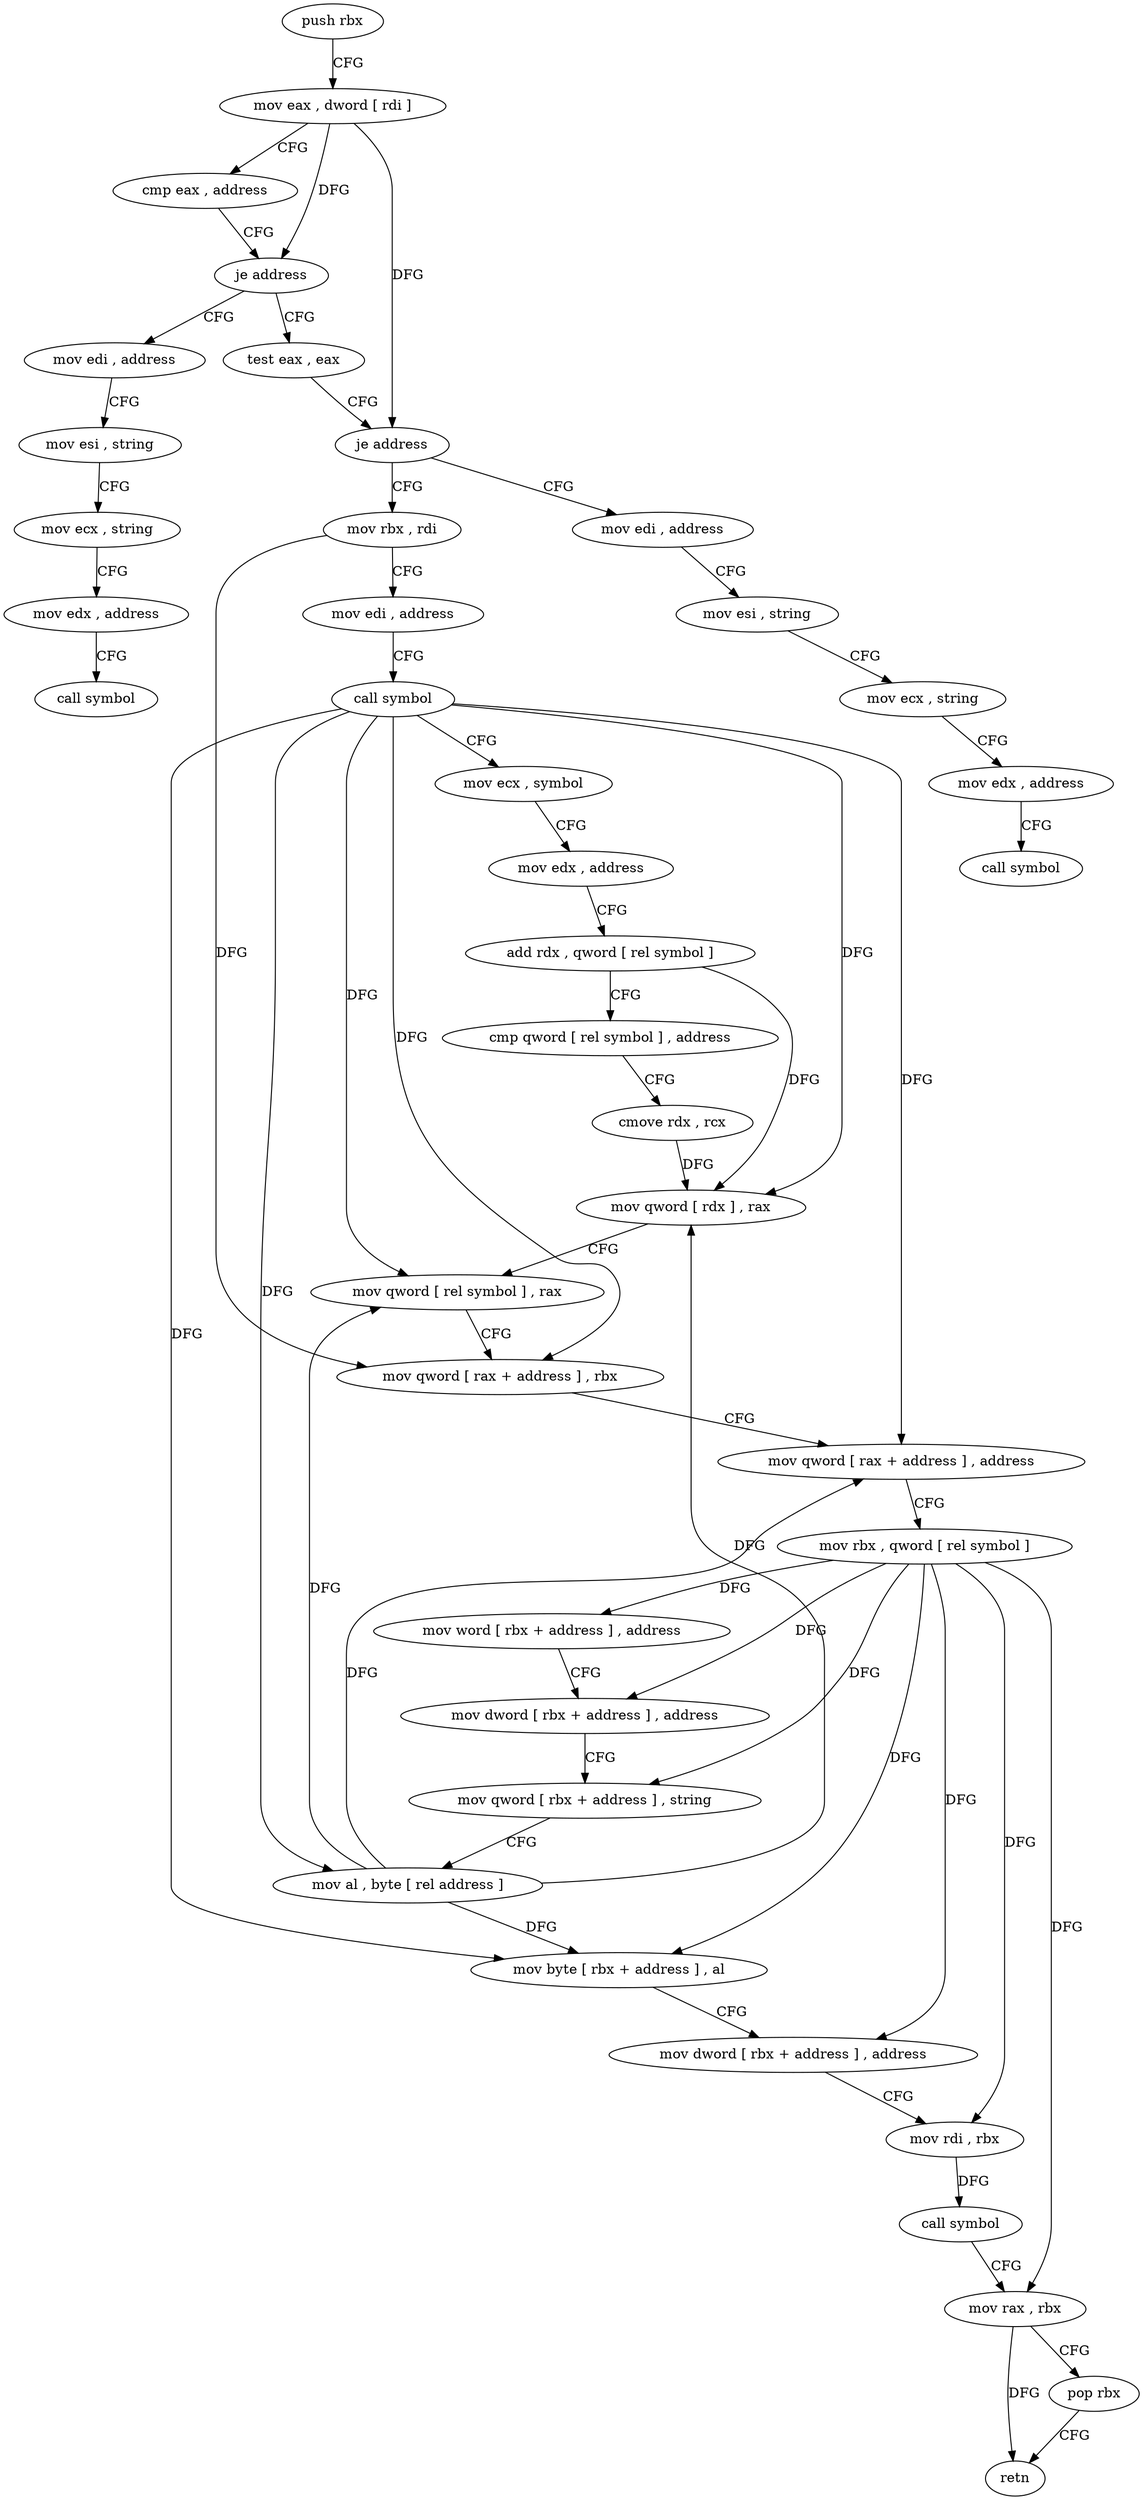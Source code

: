 digraph "func" {
"4223472" [label = "push rbx" ]
"4223473" [label = "mov eax , dword [ rdi ]" ]
"4223475" [label = "cmp eax , address" ]
"4223478" [label = "je address" ]
"4223616" [label = "mov edi , address" ]
"4223484" [label = "test eax , eax" ]
"4223621" [label = "mov esi , string" ]
"4223626" [label = "mov ecx , string" ]
"4223631" [label = "mov edx , address" ]
"4223636" [label = "call symbol" ]
"4223486" [label = "je address" ]
"4223641" [label = "mov edi , address" ]
"4223492" [label = "mov rbx , rdi" ]
"4223646" [label = "mov esi , string" ]
"4223651" [label = "mov ecx , string" ]
"4223656" [label = "mov edx , address" ]
"4223661" [label = "call symbol" ]
"4223495" [label = "mov edi , address" ]
"4223500" [label = "call symbol" ]
"4223505" [label = "mov ecx , symbol" ]
"4223510" [label = "mov edx , address" ]
"4223515" [label = "add rdx , qword [ rel symbol ]" ]
"4223522" [label = "cmp qword [ rel symbol ] , address" ]
"4223530" [label = "cmove rdx , rcx" ]
"4223534" [label = "mov qword [ rdx ] , rax" ]
"4223537" [label = "mov qword [ rel symbol ] , rax" ]
"4223544" [label = "mov qword [ rax + address ] , rbx" ]
"4223551" [label = "mov qword [ rax + address ] , address" ]
"4223559" [label = "mov rbx , qword [ rel symbol ]" ]
"4223566" [label = "mov word [ rbx + address ] , address" ]
"4223572" [label = "mov dword [ rbx + address ] , address" ]
"4223579" [label = "mov qword [ rbx + address ] , string" ]
"4223587" [label = "mov al , byte [ rel address ]" ]
"4223593" [label = "mov byte [ rbx + address ] , al" ]
"4223596" [label = "mov dword [ rbx + address ] , address" ]
"4223603" [label = "mov rdi , rbx" ]
"4223606" [label = "call symbol" ]
"4223611" [label = "mov rax , rbx" ]
"4223614" [label = "pop rbx" ]
"4223615" [label = "retn" ]
"4223472" -> "4223473" [ label = "CFG" ]
"4223473" -> "4223475" [ label = "CFG" ]
"4223473" -> "4223478" [ label = "DFG" ]
"4223473" -> "4223486" [ label = "DFG" ]
"4223475" -> "4223478" [ label = "CFG" ]
"4223478" -> "4223616" [ label = "CFG" ]
"4223478" -> "4223484" [ label = "CFG" ]
"4223616" -> "4223621" [ label = "CFG" ]
"4223484" -> "4223486" [ label = "CFG" ]
"4223621" -> "4223626" [ label = "CFG" ]
"4223626" -> "4223631" [ label = "CFG" ]
"4223631" -> "4223636" [ label = "CFG" ]
"4223486" -> "4223641" [ label = "CFG" ]
"4223486" -> "4223492" [ label = "CFG" ]
"4223641" -> "4223646" [ label = "CFG" ]
"4223492" -> "4223495" [ label = "CFG" ]
"4223492" -> "4223544" [ label = "DFG" ]
"4223646" -> "4223651" [ label = "CFG" ]
"4223651" -> "4223656" [ label = "CFG" ]
"4223656" -> "4223661" [ label = "CFG" ]
"4223495" -> "4223500" [ label = "CFG" ]
"4223500" -> "4223505" [ label = "CFG" ]
"4223500" -> "4223534" [ label = "DFG" ]
"4223500" -> "4223537" [ label = "DFG" ]
"4223500" -> "4223544" [ label = "DFG" ]
"4223500" -> "4223551" [ label = "DFG" ]
"4223500" -> "4223587" [ label = "DFG" ]
"4223500" -> "4223593" [ label = "DFG" ]
"4223505" -> "4223510" [ label = "CFG" ]
"4223510" -> "4223515" [ label = "CFG" ]
"4223515" -> "4223522" [ label = "CFG" ]
"4223515" -> "4223534" [ label = "DFG" ]
"4223522" -> "4223530" [ label = "CFG" ]
"4223530" -> "4223534" [ label = "DFG" ]
"4223534" -> "4223537" [ label = "CFG" ]
"4223537" -> "4223544" [ label = "CFG" ]
"4223544" -> "4223551" [ label = "CFG" ]
"4223551" -> "4223559" [ label = "CFG" ]
"4223559" -> "4223566" [ label = "DFG" ]
"4223559" -> "4223572" [ label = "DFG" ]
"4223559" -> "4223579" [ label = "DFG" ]
"4223559" -> "4223593" [ label = "DFG" ]
"4223559" -> "4223596" [ label = "DFG" ]
"4223559" -> "4223603" [ label = "DFG" ]
"4223559" -> "4223611" [ label = "DFG" ]
"4223566" -> "4223572" [ label = "CFG" ]
"4223572" -> "4223579" [ label = "CFG" ]
"4223579" -> "4223587" [ label = "CFG" ]
"4223587" -> "4223593" [ label = "DFG" ]
"4223587" -> "4223534" [ label = "DFG" ]
"4223587" -> "4223537" [ label = "DFG" ]
"4223587" -> "4223551" [ label = "DFG" ]
"4223593" -> "4223596" [ label = "CFG" ]
"4223596" -> "4223603" [ label = "CFG" ]
"4223603" -> "4223606" [ label = "DFG" ]
"4223606" -> "4223611" [ label = "CFG" ]
"4223611" -> "4223614" [ label = "CFG" ]
"4223611" -> "4223615" [ label = "DFG" ]
"4223614" -> "4223615" [ label = "CFG" ]
}
